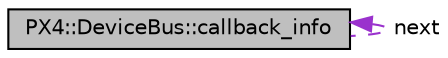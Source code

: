 digraph "PX4::DeviceBus::callback_info"
{
 // INTERACTIVE_SVG=YES
  edge [fontname="Helvetica",fontsize="10",labelfontname="Helvetica",labelfontsize="10"];
  node [fontname="Helvetica",fontsize="10",shape=record];
  Node1 [label="PX4::DeviceBus::callback_info",height=0.2,width=0.4,color="black", fillcolor="grey75", style="filled", fontcolor="black"];
  Node1 -> Node1 [dir="back",color="darkorchid3",fontsize="10",style="dashed",label=" next" ,fontname="Helvetica"];
}
